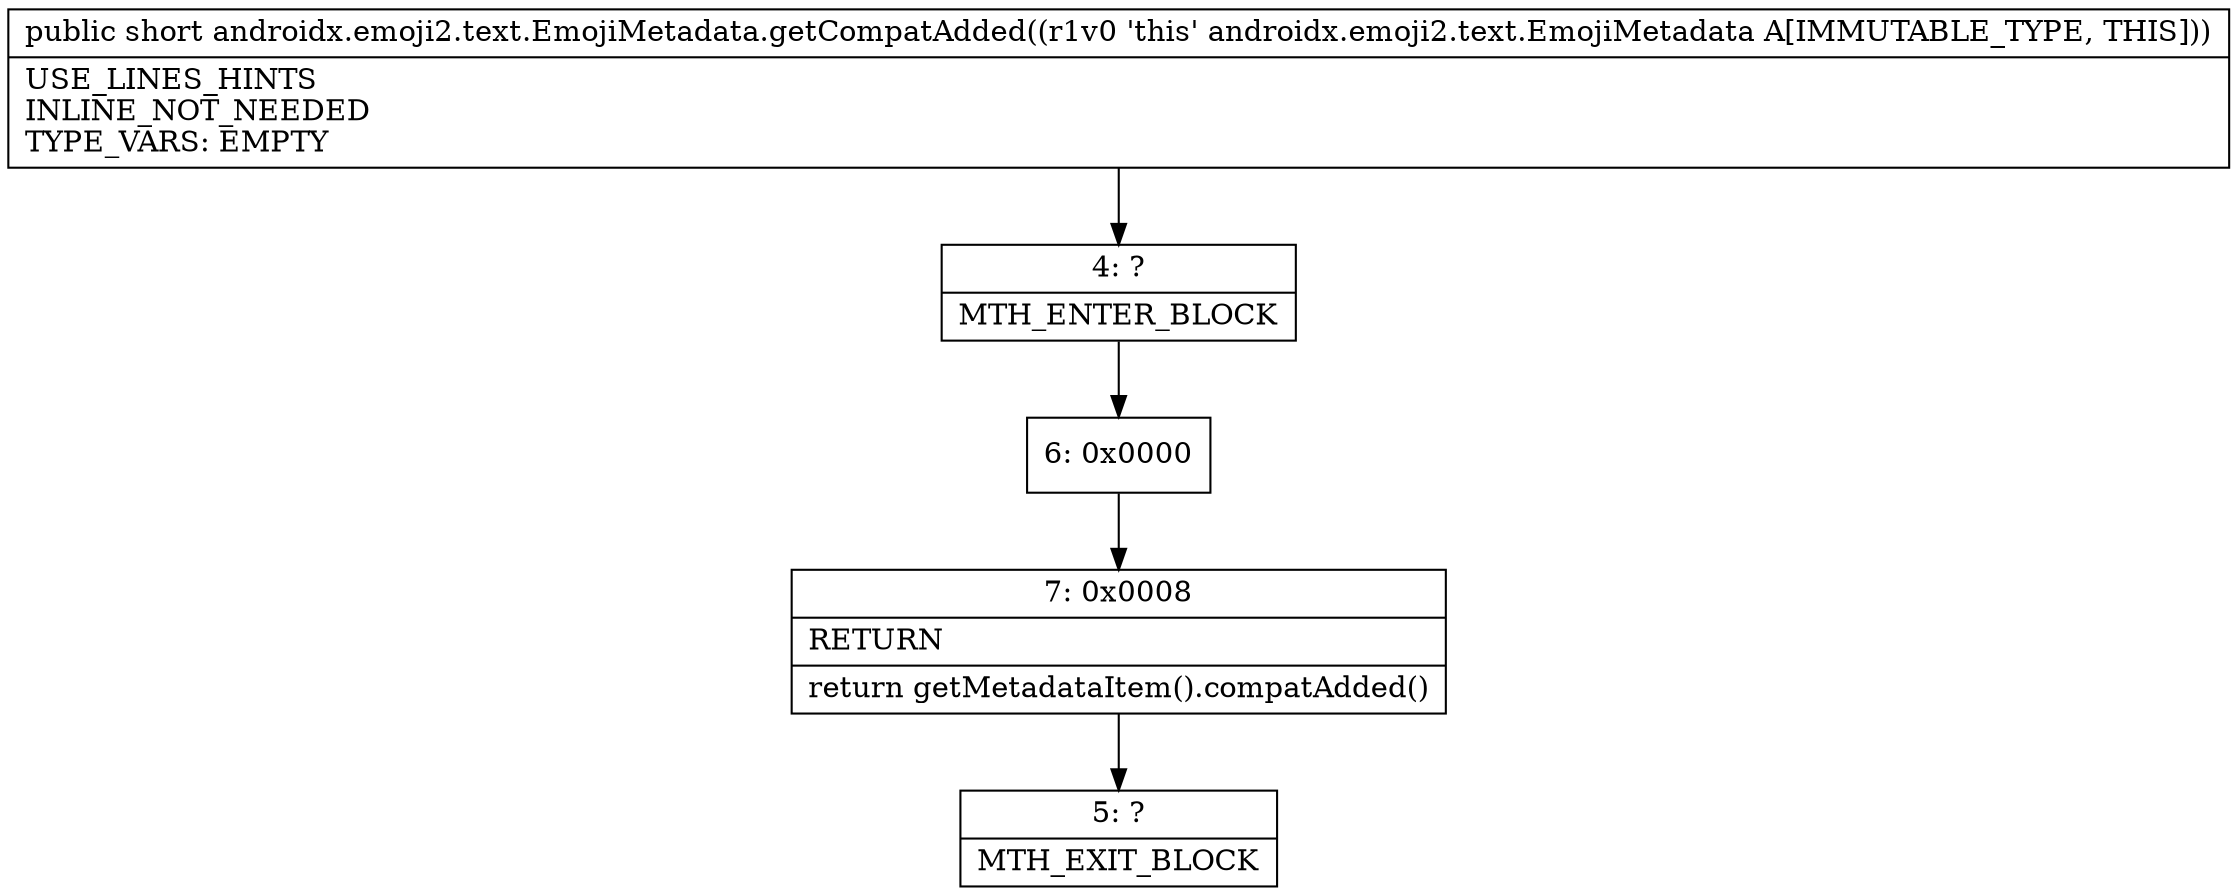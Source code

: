 digraph "CFG forandroidx.emoji2.text.EmojiMetadata.getCompatAdded()S" {
Node_4 [shape=record,label="{4\:\ ?|MTH_ENTER_BLOCK\l}"];
Node_6 [shape=record,label="{6\:\ 0x0000}"];
Node_7 [shape=record,label="{7\:\ 0x0008|RETURN\l|return getMetadataItem().compatAdded()\l}"];
Node_5 [shape=record,label="{5\:\ ?|MTH_EXIT_BLOCK\l}"];
MethodNode[shape=record,label="{public short androidx.emoji2.text.EmojiMetadata.getCompatAdded((r1v0 'this' androidx.emoji2.text.EmojiMetadata A[IMMUTABLE_TYPE, THIS]))  | USE_LINES_HINTS\lINLINE_NOT_NEEDED\lTYPE_VARS: EMPTY\l}"];
MethodNode -> Node_4;Node_4 -> Node_6;
Node_6 -> Node_7;
Node_7 -> Node_5;
}

